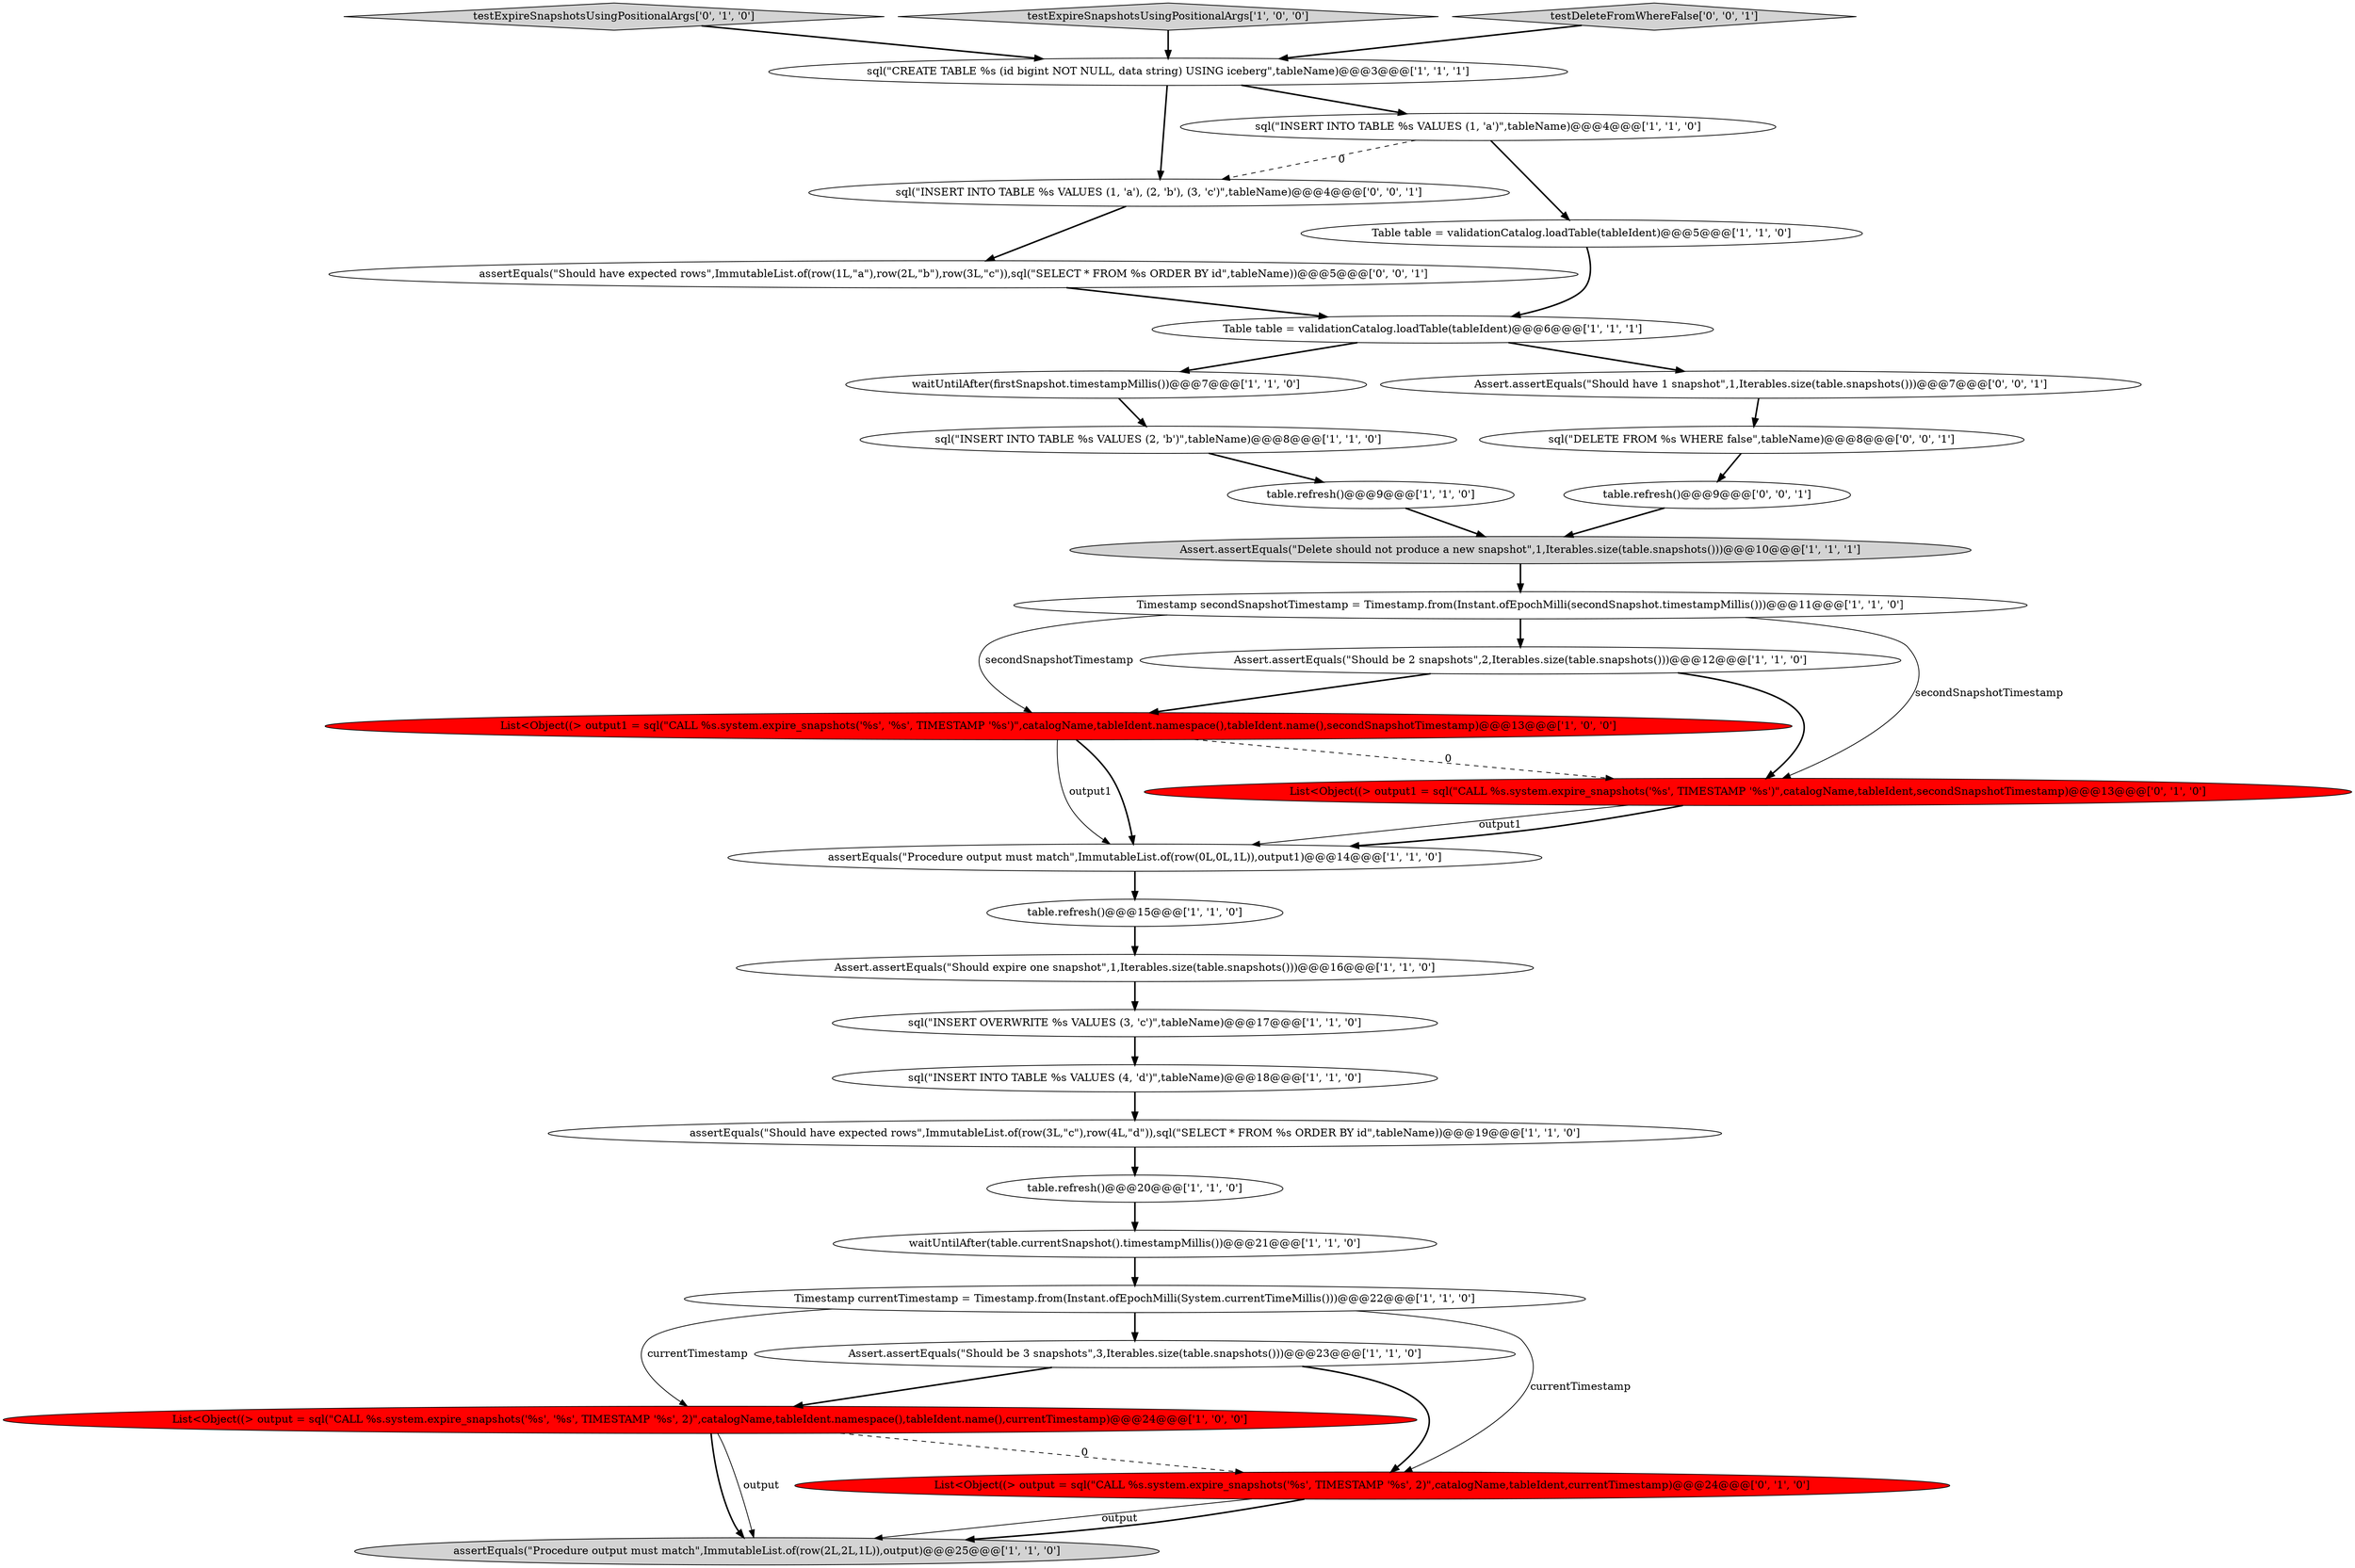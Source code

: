 digraph {
13 [style = filled, label = "sql(\"CREATE TABLE %s (id bigint NOT NULL, data string) USING iceberg\",tableName)@@@3@@@['1', '1', '1']", fillcolor = white, shape = ellipse image = "AAA0AAABBB1BBB"];
0 [style = filled, label = "waitUntilAfter(table.currentSnapshot().timestampMillis())@@@21@@@['1', '1', '0']", fillcolor = white, shape = ellipse image = "AAA0AAABBB1BBB"];
18 [style = filled, label = "Assert.assertEquals(\"Delete should not produce a new snapshot\",1,Iterables.size(table.snapshots()))@@@10@@@['1', '1', '1']", fillcolor = lightgray, shape = ellipse image = "AAA0AAABBB1BBB"];
14 [style = filled, label = "Timestamp secondSnapshotTimestamp = Timestamp.from(Instant.ofEpochMilli(secondSnapshot.timestampMillis()))@@@11@@@['1', '1', '0']", fillcolor = white, shape = ellipse image = "AAA0AAABBB1BBB"];
11 [style = filled, label = "sql(\"INSERT INTO TABLE %s VALUES (1, 'a')\",tableName)@@@4@@@['1', '1', '0']", fillcolor = white, shape = ellipse image = "AAA0AAABBB1BBB"];
27 [style = filled, label = "Assert.assertEquals(\"Should have 1 snapshot\",1,Iterables.size(table.snapshots()))@@@7@@@['0', '0', '1']", fillcolor = white, shape = ellipse image = "AAA0AAABBB3BBB"];
30 [style = filled, label = "assertEquals(\"Should have expected rows\",ImmutableList.of(row(1L,\"a\"),row(2L,\"b\"),row(3L,\"c\")),sql(\"SELECT * FROM %s ORDER BY id\",tableName))@@@5@@@['0', '0', '1']", fillcolor = white, shape = ellipse image = "AAA0AAABBB3BBB"];
4 [style = filled, label = "sql(\"INSERT OVERWRITE %s VALUES (3, 'c')\",tableName)@@@17@@@['1', '1', '0']", fillcolor = white, shape = ellipse image = "AAA0AAABBB1BBB"];
26 [style = filled, label = "testExpireSnapshotsUsingPositionalArgs['0', '1', '0']", fillcolor = lightgray, shape = diamond image = "AAA0AAABBB2BBB"];
10 [style = filled, label = "List<Object((> output = sql(\"CALL %s.system.expire_snapshots('%s', '%s', TIMESTAMP '%s', 2)\",catalogName,tableIdent.namespace(),tableIdent.name(),currentTimestamp)@@@24@@@['1', '0', '0']", fillcolor = red, shape = ellipse image = "AAA1AAABBB1BBB"];
9 [style = filled, label = "List<Object((> output1 = sql(\"CALL %s.system.expire_snapshots('%s', '%s', TIMESTAMP '%s')\",catalogName,tableIdent.namespace(),tableIdent.name(),secondSnapshotTimestamp)@@@13@@@['1', '0', '0']", fillcolor = red, shape = ellipse image = "AAA1AAABBB1BBB"];
28 [style = filled, label = "sql(\"INSERT INTO TABLE %s VALUES (1, 'a'), (2, 'b'), (3, 'c')\",tableName)@@@4@@@['0', '0', '1']", fillcolor = white, shape = ellipse image = "AAA0AAABBB3BBB"];
3 [style = filled, label = "assertEquals(\"Procedure output must match\",ImmutableList.of(row(0L,0L,1L)),output1)@@@14@@@['1', '1', '0']", fillcolor = white, shape = ellipse image = "AAA0AAABBB1BBB"];
21 [style = filled, label = "assertEquals(\"Procedure output must match\",ImmutableList.of(row(2L,2L,1L)),output)@@@25@@@['1', '1', '0']", fillcolor = lightgray, shape = ellipse image = "AAA0AAABBB1BBB"];
19 [style = filled, label = "Assert.assertEquals(\"Should be 2 snapshots\",2,Iterables.size(table.snapshots()))@@@12@@@['1', '1', '0']", fillcolor = white, shape = ellipse image = "AAA0AAABBB1BBB"];
2 [style = filled, label = "Assert.assertEquals(\"Should expire one snapshot\",1,Iterables.size(table.snapshots()))@@@16@@@['1', '1', '0']", fillcolor = white, shape = ellipse image = "AAA0AAABBB1BBB"];
22 [style = filled, label = "sql(\"INSERT INTO TABLE %s VALUES (2, 'b')\",tableName)@@@8@@@['1', '1', '0']", fillcolor = white, shape = ellipse image = "AAA0AAABBB1BBB"];
24 [style = filled, label = "List<Object((> output1 = sql(\"CALL %s.system.expire_snapshots('%s', TIMESTAMP '%s')\",catalogName,tableIdent,secondSnapshotTimestamp)@@@13@@@['0', '1', '0']", fillcolor = red, shape = ellipse image = "AAA1AAABBB2BBB"];
16 [style = filled, label = "Table table = validationCatalog.loadTable(tableIdent)@@@5@@@['1', '1', '0']", fillcolor = white, shape = ellipse image = "AAA0AAABBB1BBB"];
1 [style = filled, label = "Timestamp currentTimestamp = Timestamp.from(Instant.ofEpochMilli(System.currentTimeMillis()))@@@22@@@['1', '1', '0']", fillcolor = white, shape = ellipse image = "AAA0AAABBB1BBB"];
7 [style = filled, label = "table.refresh()@@@9@@@['1', '1', '0']", fillcolor = white, shape = ellipse image = "AAA0AAABBB1BBB"];
25 [style = filled, label = "List<Object((> output = sql(\"CALL %s.system.expire_snapshots('%s', TIMESTAMP '%s', 2)\",catalogName,tableIdent,currentTimestamp)@@@24@@@['0', '1', '0']", fillcolor = red, shape = ellipse image = "AAA1AAABBB2BBB"];
17 [style = filled, label = "table.refresh()@@@15@@@['1', '1', '0']", fillcolor = white, shape = ellipse image = "AAA0AAABBB1BBB"];
29 [style = filled, label = "sql(\"DELETE FROM %s WHERE false\",tableName)@@@8@@@['0', '0', '1']", fillcolor = white, shape = ellipse image = "AAA0AAABBB3BBB"];
8 [style = filled, label = "testExpireSnapshotsUsingPositionalArgs['1', '0', '0']", fillcolor = lightgray, shape = diamond image = "AAA0AAABBB1BBB"];
5 [style = filled, label = "Table table = validationCatalog.loadTable(tableIdent)@@@6@@@['1', '1', '1']", fillcolor = white, shape = ellipse image = "AAA0AAABBB1BBB"];
15 [style = filled, label = "table.refresh()@@@20@@@['1', '1', '0']", fillcolor = white, shape = ellipse image = "AAA0AAABBB1BBB"];
20 [style = filled, label = "sql(\"INSERT INTO TABLE %s VALUES (4, 'd')\",tableName)@@@18@@@['1', '1', '0']", fillcolor = white, shape = ellipse image = "AAA0AAABBB1BBB"];
6 [style = filled, label = "waitUntilAfter(firstSnapshot.timestampMillis())@@@7@@@['1', '1', '0']", fillcolor = white, shape = ellipse image = "AAA0AAABBB1BBB"];
32 [style = filled, label = "testDeleteFromWhereFalse['0', '0', '1']", fillcolor = lightgray, shape = diamond image = "AAA0AAABBB3BBB"];
31 [style = filled, label = "table.refresh()@@@9@@@['0', '0', '1']", fillcolor = white, shape = ellipse image = "AAA0AAABBB3BBB"];
12 [style = filled, label = "Assert.assertEquals(\"Should be 3 snapshots\",3,Iterables.size(table.snapshots()))@@@23@@@['1', '1', '0']", fillcolor = white, shape = ellipse image = "AAA0AAABBB1BBB"];
23 [style = filled, label = "assertEquals(\"Should have expected rows\",ImmutableList.of(row(3L,\"c\"),row(4L,\"d\")),sql(\"SELECT * FROM %s ORDER BY id\",tableName))@@@19@@@['1', '1', '0']", fillcolor = white, shape = ellipse image = "AAA0AAABBB1BBB"];
11->16 [style = bold, label=""];
28->30 [style = bold, label=""];
9->24 [style = dashed, label="0"];
6->22 [style = bold, label=""];
29->31 [style = bold, label=""];
23->15 [style = bold, label=""];
9->3 [style = solid, label="output1"];
14->19 [style = bold, label=""];
31->18 [style = bold, label=""];
25->21 [style = solid, label="output"];
1->25 [style = solid, label="currentTimestamp"];
10->21 [style = bold, label=""];
14->24 [style = solid, label="secondSnapshotTimestamp"];
2->4 [style = bold, label=""];
13->11 [style = bold, label=""];
22->7 [style = bold, label=""];
26->13 [style = bold, label=""];
1->10 [style = solid, label="currentTimestamp"];
19->24 [style = bold, label=""];
11->28 [style = dashed, label="0"];
12->10 [style = bold, label=""];
5->6 [style = bold, label=""];
17->2 [style = bold, label=""];
20->23 [style = bold, label=""];
19->9 [style = bold, label=""];
30->5 [style = bold, label=""];
0->1 [style = bold, label=""];
12->25 [style = bold, label=""];
15->0 [style = bold, label=""];
10->21 [style = solid, label="output"];
24->3 [style = solid, label="output1"];
4->20 [style = bold, label=""];
1->12 [style = bold, label=""];
16->5 [style = bold, label=""];
7->18 [style = bold, label=""];
9->3 [style = bold, label=""];
3->17 [style = bold, label=""];
14->9 [style = solid, label="secondSnapshotTimestamp"];
5->27 [style = bold, label=""];
27->29 [style = bold, label=""];
32->13 [style = bold, label=""];
18->14 [style = bold, label=""];
24->3 [style = bold, label=""];
25->21 [style = bold, label=""];
10->25 [style = dashed, label="0"];
8->13 [style = bold, label=""];
13->28 [style = bold, label=""];
}
